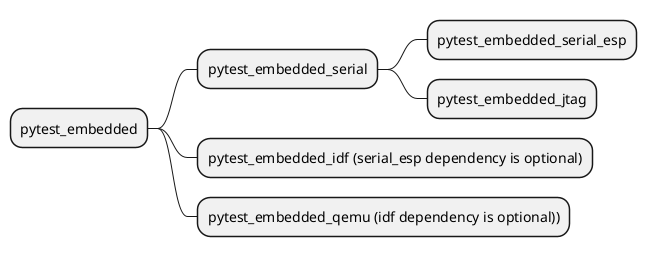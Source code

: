 @startmindmap
* pytest_embedded
** pytest_embedded_serial
*** pytest_embedded_serial_esp
*** pytest_embedded_jtag
** pytest_embedded_idf (serial_esp dependency is optional)
** pytest_embedded_qemu (idf dependency is optional))
@endmindmap
